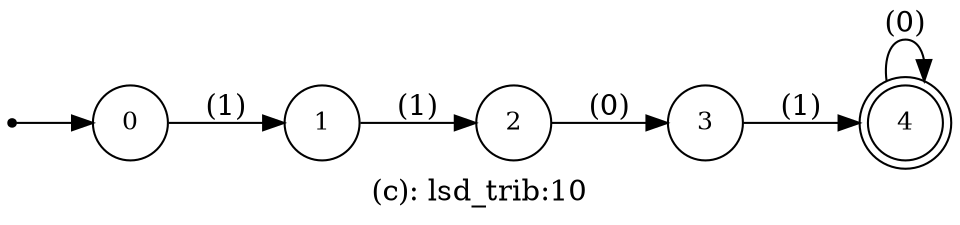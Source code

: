 digraph G {
label = "(c): lsd_trib:10";
rankdir = LR;
node [shape = circle, label="0", fontsize=12]0;
node [shape = circle, label="1", fontsize=12]1;
node [shape = circle, label="2", fontsize=12]2;
node [shape = circle, label="3", fontsize=12]3;
node [shape = doublecircle, label="4", fontsize=12]4;
node [shape = point ]; qi
qi ->0;
0 -> 1[ label = "(1)"];
1 -> 2[ label = "(1)"];
2 -> 3[ label = "(0)"];
3 -> 4[ label = "(1)"];
4 -> 4[ label = "(0)"];
}
